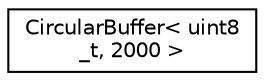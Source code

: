 digraph "Graphical Class Hierarchy"
{
 // LATEX_PDF_SIZE
  edge [fontname="Helvetica",fontsize="10",labelfontname="Helvetica",labelfontsize="10"];
  node [fontname="Helvetica",fontsize="10",shape=record];
  rankdir="LR";
  Node0 [label="CircularBuffer\< uint8\l_t, 2000 \>",height=0.2,width=0.4,color="black", fillcolor="white", style="filled",URL="$classCircularBuffer.html",tooltip=" "];
}

